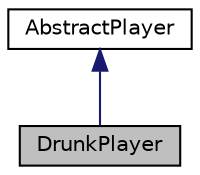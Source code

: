 digraph "DrunkPlayer"
{
  edge [fontname="Helvetica",fontsize="10",labelfontname="Helvetica",labelfontsize="10"];
  node [fontname="Helvetica",fontsize="10",shape=record];
  Node1 [label="DrunkPlayer",height=0.2,width=0.4,color="black", fillcolor="grey75", style="filled", fontcolor="black"];
  Node2 -> Node1 [dir="back",color="midnightblue",fontsize="10",style="solid",fontname="Helvetica"];
  Node2 [label="AbstractPlayer",height=0.2,width=0.4,color="black", fillcolor="white", style="filled",URL="$classAbstractPlayer.html",tooltip="Lecteur de video (classe abstraite). "];
}
